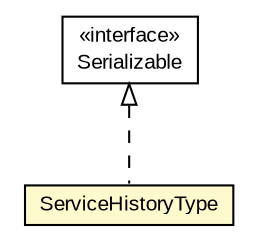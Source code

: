 #!/usr/local/bin/dot
#
# Class diagram 
# Generated by UMLGraph version R5_6-24-gf6e263 (http://www.umlgraph.org/)
#

digraph G {
	edge [fontname="arial",fontsize=10,labelfontname="arial",labelfontsize=10];
	node [fontname="arial",fontsize=10,shape=plaintext];
	nodesep=0.25;
	ranksep=0.5;
	// eu.europa.esig.jaxb.tsl.ServiceHistoryType
	c598781 [label=<<table title="eu.europa.esig.jaxb.tsl.ServiceHistoryType" border="0" cellborder="1" cellspacing="0" cellpadding="2" port="p" bgcolor="lemonChiffon" href="./ServiceHistoryType.html">
		<tr><td><table border="0" cellspacing="0" cellpadding="1">
<tr><td align="center" balign="center"> ServiceHistoryType </td></tr>
		</table></td></tr>
		</table>>, URL="./ServiceHistoryType.html", fontname="arial", fontcolor="black", fontsize=10.0];
	//eu.europa.esig.jaxb.tsl.ServiceHistoryType implements java.io.Serializable
	c599061:p -> c598781:p [dir=back,arrowtail=empty,style=dashed];
	// java.io.Serializable
	c599061 [label=<<table title="java.io.Serializable" border="0" cellborder="1" cellspacing="0" cellpadding="2" port="p" href="http://java.sun.com/j2se/1.4.2/docs/api/java/io/Serializable.html">
		<tr><td><table border="0" cellspacing="0" cellpadding="1">
<tr><td align="center" balign="center"> &#171;interface&#187; </td></tr>
<tr><td align="center" balign="center"> Serializable </td></tr>
		</table></td></tr>
		</table>>, URL="http://java.sun.com/j2se/1.4.2/docs/api/java/io/Serializable.html", fontname="arial", fontcolor="black", fontsize=10.0];
}

